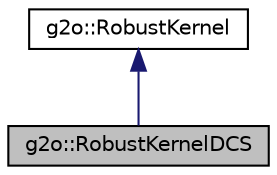 digraph "g2o::RobustKernelDCS"
{
  edge [fontname="Helvetica",fontsize="10",labelfontname="Helvetica",labelfontsize="10"];
  node [fontname="Helvetica",fontsize="10",shape=record];
  Node0 [label="g2o::RobustKernelDCS",height=0.2,width=0.4,color="black", fillcolor="grey75", style="filled", fontcolor="black"];
  Node1 -> Node0 [dir="back",color="midnightblue",fontsize="10",style="solid"];
  Node1 [label="g2o::RobustKernel",height=0.2,width=0.4,color="black", fillcolor="white", style="filled",URL="$classg2o_1_1_robust_kernel.html",tooltip="base for all robust cost functions "];
}
